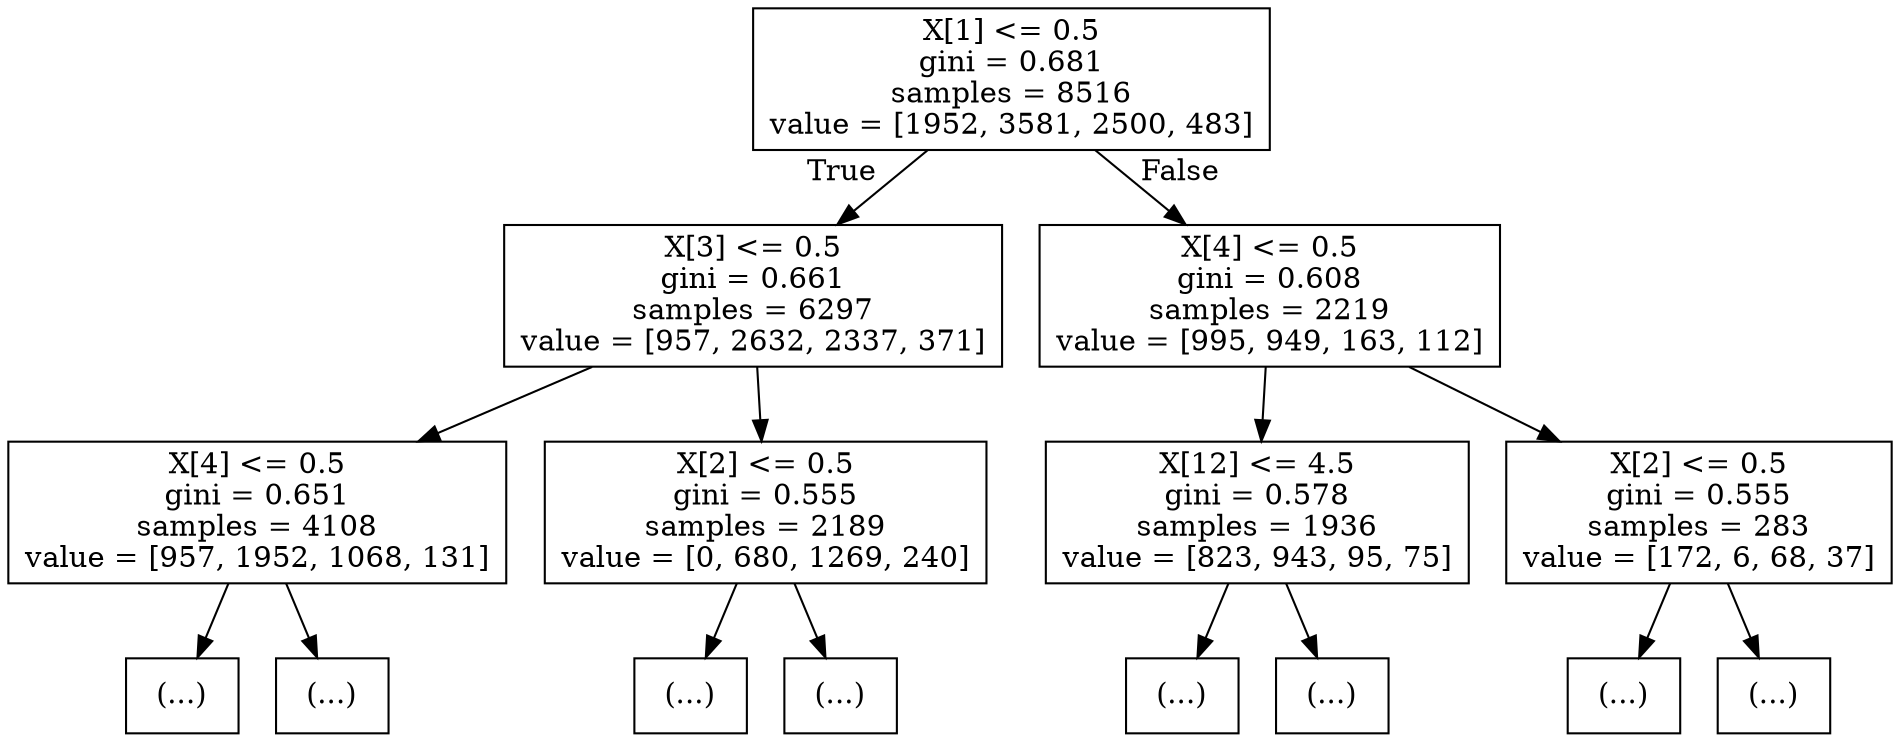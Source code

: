 digraph Tree {
node [shape=box] ;
0 [label="X[1] <= 0.5\ngini = 0.681\nsamples = 8516\nvalue = [1952, 3581, 2500, 483]"] ;
1 [label="X[3] <= 0.5\ngini = 0.661\nsamples = 6297\nvalue = [957, 2632, 2337, 371]"] ;
0 -> 1 [labeldistance=2.5, labelangle=45, headlabel="True"] ;
2 [label="X[4] <= 0.5\ngini = 0.651\nsamples = 4108\nvalue = [957, 1952, 1068, 131]"] ;
1 -> 2 ;
3 [label="(...)"] ;
2 -> 3 ;
300 [label="(...)"] ;
2 -> 300 ;
325 [label="X[2] <= 0.5\ngini = 0.555\nsamples = 2189\nvalue = [0, 680, 1269, 240]"] ;
1 -> 325 ;
326 [label="(...)"] ;
325 -> 326 ;
453 [label="(...)"] ;
325 -> 453 ;
514 [label="X[4] <= 0.5\ngini = 0.608\nsamples = 2219\nvalue = [995, 949, 163, 112]"] ;
0 -> 514 [labeldistance=2.5, labelangle=-45, headlabel="False"] ;
515 [label="X[12] <= 4.5\ngini = 0.578\nsamples = 1936\nvalue = [823, 943, 95, 75]"] ;
514 -> 515 ;
516 [label="(...)"] ;
515 -> 516 ;
675 [label="(...)"] ;
515 -> 675 ;
710 [label="X[2] <= 0.5\ngini = 0.555\nsamples = 283\nvalue = [172, 6, 68, 37]"] ;
514 -> 710 ;
711 [label="(...)"] ;
710 -> 711 ;
730 [label="(...)"] ;
710 -> 730 ;
}